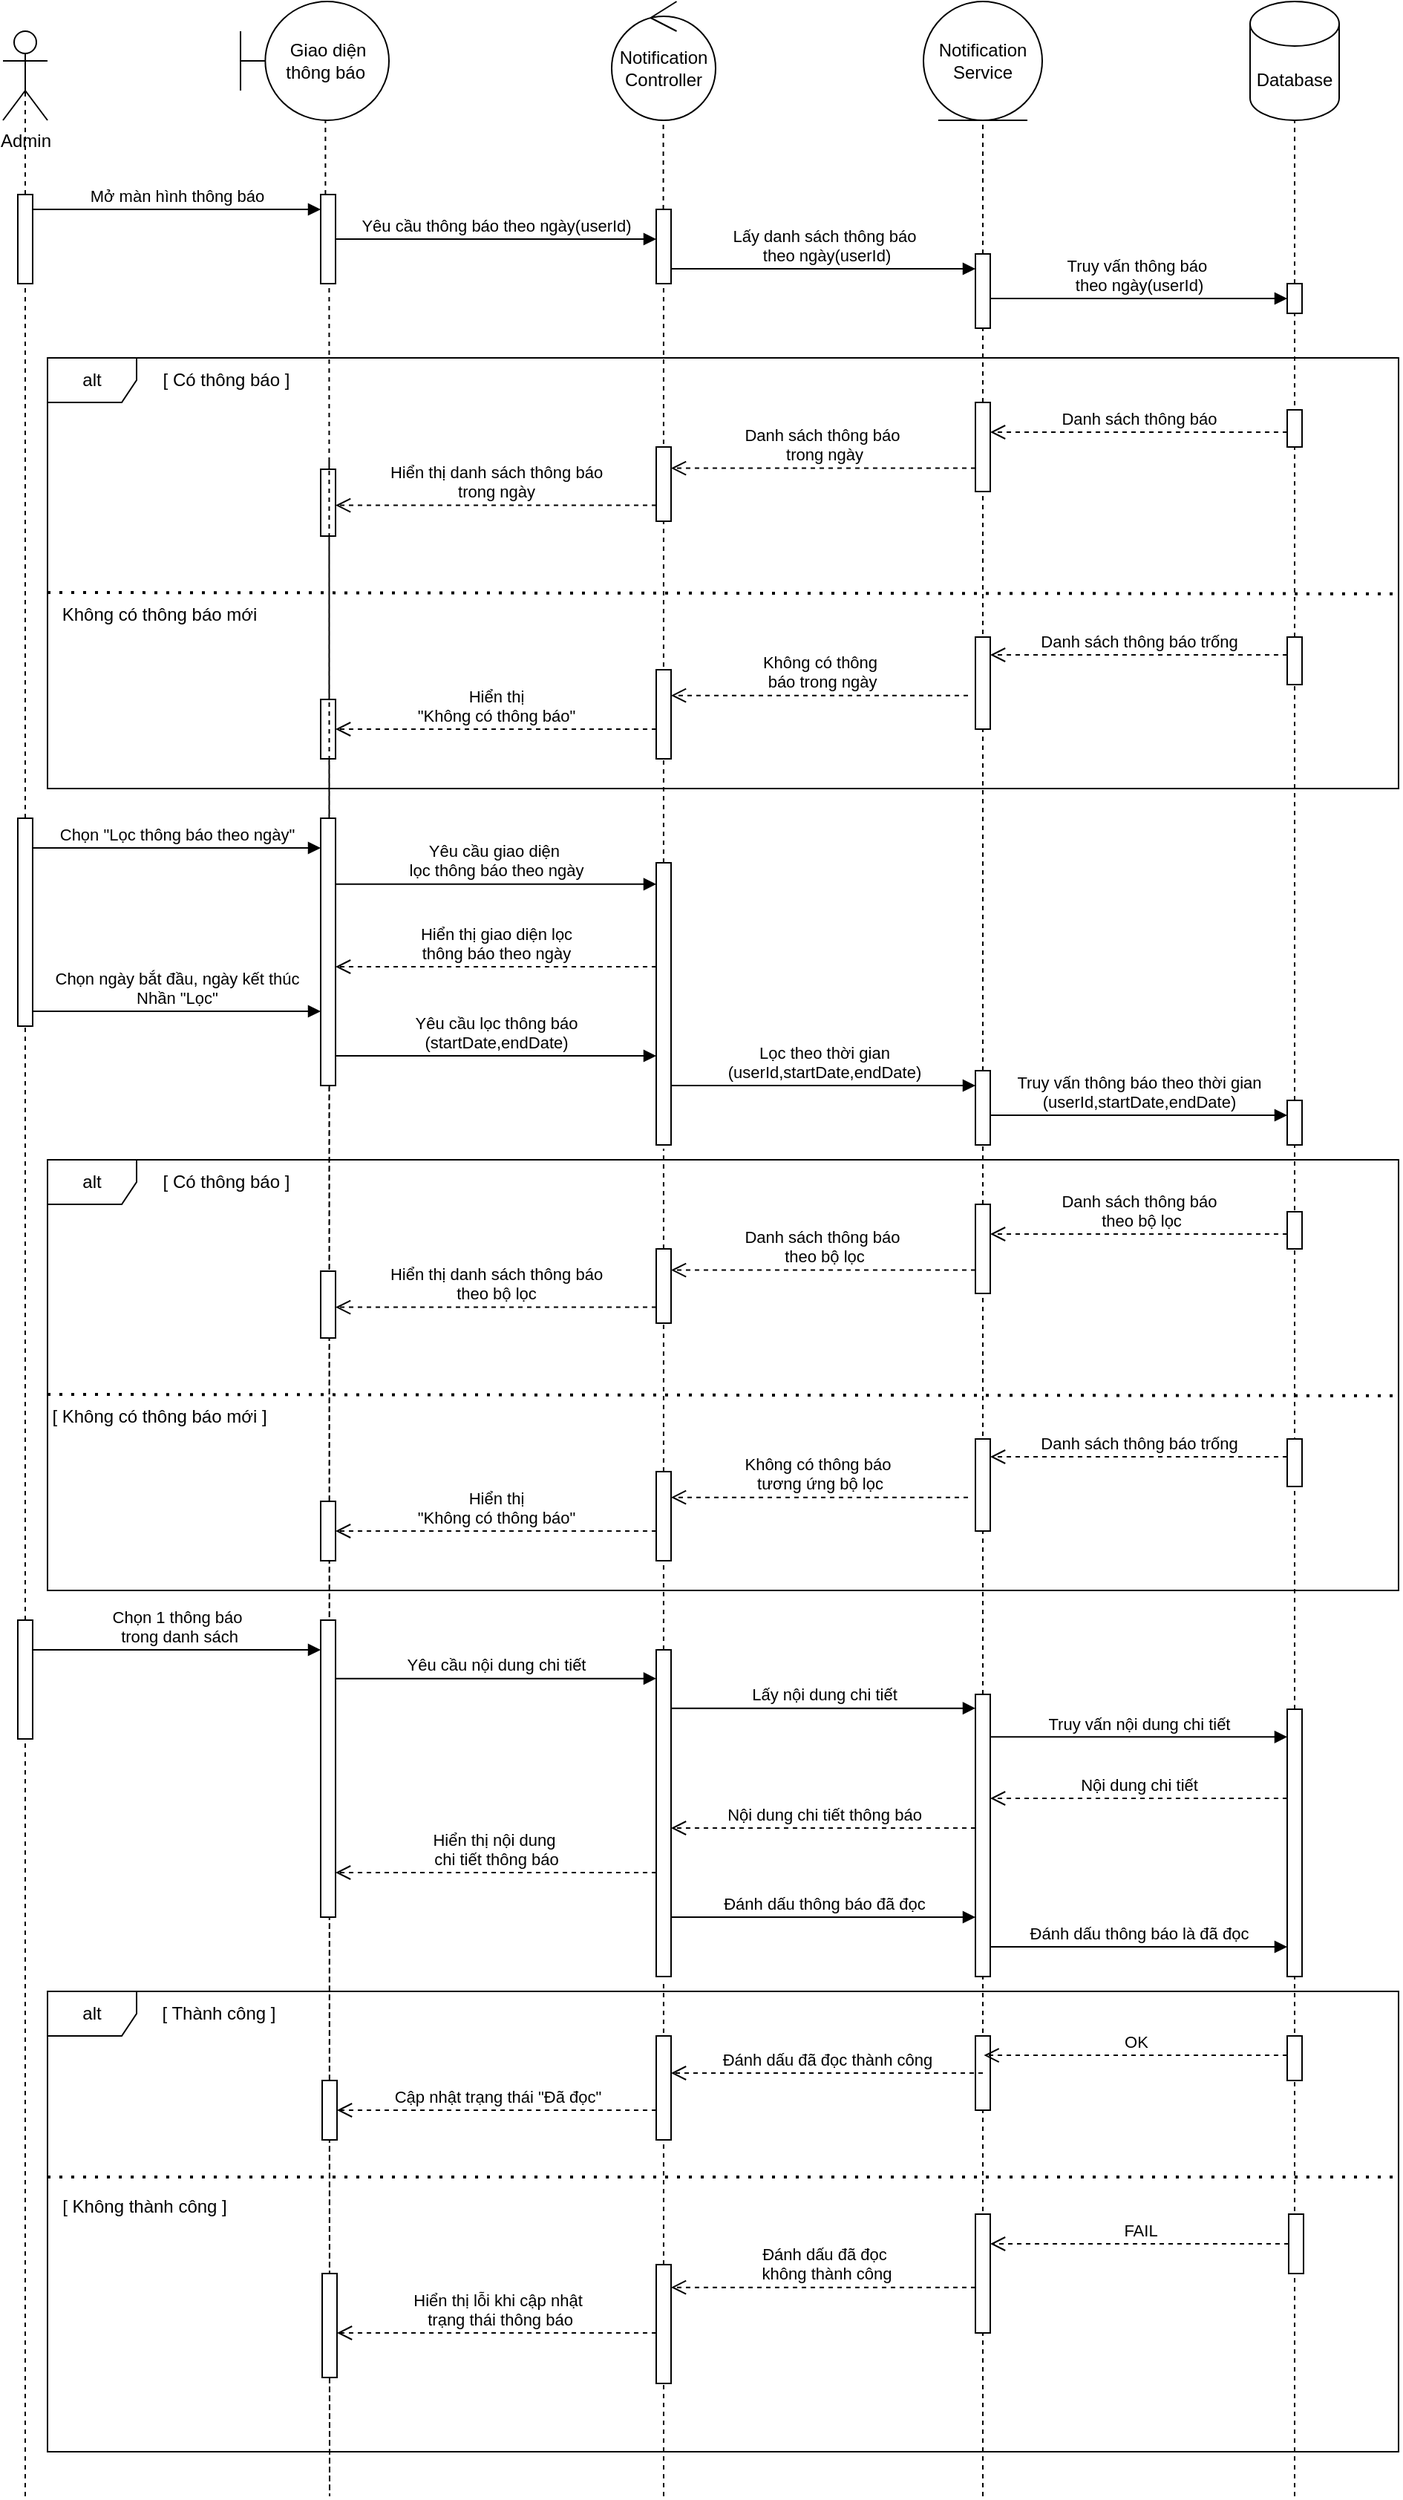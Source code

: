 <mxfile version="27.0.6">
  <diagram name="Trang-1" id="2CP5UwyraZlFmmhUXCFu">
    <mxGraphModel dx="683" dy="749" grid="1" gridSize="10" guides="1" tooltips="1" connect="1" arrows="1" fold="1" page="1" pageScale="1" pageWidth="827" pageHeight="1169" math="0" shadow="0">
      <root>
        <mxCell id="0" />
        <mxCell id="1" parent="0" />
        <object label="Admin" id="vrYAkCjYBi3nlCpNnRhr-7">
          <mxCell style="shape=umlActor;verticalLabelPosition=bottom;verticalAlign=top;html=1;outlineConnect=0;" vertex="1" parent="1">
            <mxGeometry x="300" y="250" width="30" height="60" as="geometry" />
          </mxCell>
        </object>
        <mxCell id="vrYAkCjYBi3nlCpNnRhr-8" value="" style="endArrow=none;dashed=1;html=1;rounded=0;entryX=0.5;entryY=0.5;entryDx=0;entryDy=0;entryPerimeter=0;" edge="1" parent="1" source="vrYAkCjYBi3nlCpNnRhr-18" target="vrYAkCjYBi3nlCpNnRhr-7">
          <mxGeometry width="50" height="50" relative="1" as="geometry">
            <mxPoint x="320" y="670" as="sourcePoint" />
            <mxPoint x="390" y="420" as="targetPoint" />
          </mxGeometry>
        </mxCell>
        <mxCell id="vrYAkCjYBi3nlCpNnRhr-9" value="Giao diện&lt;div&gt;thông báo&amp;nbsp;&lt;/div&gt;" style="shape=umlBoundary;whiteSpace=wrap;html=1;" vertex="1" parent="1">
          <mxGeometry x="460" y="230" width="100" height="80" as="geometry" />
        </mxCell>
        <mxCell id="vrYAkCjYBi3nlCpNnRhr-10" value="" style="endArrow=none;dashed=1;html=1;rounded=0;entryX=0.572;entryY=1.003;entryDx=0;entryDy=0;entryPerimeter=0;" edge="1" parent="1" source="vrYAkCjYBi3nlCpNnRhr-20" target="vrYAkCjYBi3nlCpNnRhr-9">
          <mxGeometry width="50" height="50" relative="1" as="geometry">
            <mxPoint x="471" y="670" as="sourcePoint" />
            <mxPoint x="520" y="410" as="targetPoint" />
          </mxGeometry>
        </mxCell>
        <mxCell id="vrYAkCjYBi3nlCpNnRhr-11" value="Notification&lt;div&gt;Controller&lt;/div&gt;" style="ellipse;shape=umlControl;whiteSpace=wrap;html=1;" vertex="1" parent="1">
          <mxGeometry x="710" y="230" width="70" height="80" as="geometry" />
        </mxCell>
        <mxCell id="vrYAkCjYBi3nlCpNnRhr-12" value="" style="endArrow=none;dashed=1;html=1;rounded=0;entryX=0.497;entryY=1.013;entryDx=0;entryDy=0;entryPerimeter=0;" edge="1" parent="1" source="vrYAkCjYBi3nlCpNnRhr-64" target="vrYAkCjYBi3nlCpNnRhr-11">
          <mxGeometry width="50" height="50" relative="1" as="geometry">
            <mxPoint x="745" y="760" as="sourcePoint" />
            <mxPoint x="650" y="410" as="targetPoint" />
          </mxGeometry>
        </mxCell>
        <mxCell id="vrYAkCjYBi3nlCpNnRhr-13" value="Notification&lt;div&gt;Service&lt;/div&gt;" style="ellipse;shape=umlEntity;whiteSpace=wrap;html=1;" vertex="1" parent="1">
          <mxGeometry x="920" y="230" width="80" height="80" as="geometry" />
        </mxCell>
        <mxCell id="vrYAkCjYBi3nlCpNnRhr-14" value="Database" style="shape=cylinder3;whiteSpace=wrap;html=1;boundedLbl=1;backgroundOutline=1;size=15;" vertex="1" parent="1">
          <mxGeometry x="1140" y="230" width="60" height="80" as="geometry" />
        </mxCell>
        <mxCell id="vrYAkCjYBi3nlCpNnRhr-15" value="" style="endArrow=none;dashed=1;html=1;rounded=0;entryX=0.5;entryY=1;entryDx=0;entryDy=0;" edge="1" parent="1" source="vrYAkCjYBi3nlCpNnRhr-26" target="vrYAkCjYBi3nlCpNnRhr-13">
          <mxGeometry width="50" height="50" relative="1" as="geometry">
            <mxPoint x="960" y="720" as="sourcePoint" />
            <mxPoint x="740" y="420" as="targetPoint" />
          </mxGeometry>
        </mxCell>
        <mxCell id="vrYAkCjYBi3nlCpNnRhr-16" value="" style="endArrow=none;dashed=1;html=1;rounded=0;entryX=0.5;entryY=1;entryDx=0;entryDy=0;entryPerimeter=0;" edge="1" parent="1" source="vrYAkCjYBi3nlCpNnRhr-29" target="vrYAkCjYBi3nlCpNnRhr-14">
          <mxGeometry width="50" height="50" relative="1" as="geometry">
            <mxPoint x="1170" y="710" as="sourcePoint" />
            <mxPoint x="810" y="430" as="targetPoint" />
          </mxGeometry>
        </mxCell>
        <mxCell id="vrYAkCjYBi3nlCpNnRhr-17" value="" style="endArrow=none;dashed=1;html=1;rounded=0;entryX=0.5;entryY=0.5;entryDx=0;entryDy=0;entryPerimeter=0;" edge="1" parent="1" target="vrYAkCjYBi3nlCpNnRhr-18" source="vrYAkCjYBi3nlCpNnRhr-134">
          <mxGeometry width="50" height="50" relative="1" as="geometry">
            <mxPoint x="315" y="1480" as="sourcePoint" />
            <mxPoint x="315" y="280" as="targetPoint" />
          </mxGeometry>
        </mxCell>
        <mxCell id="vrYAkCjYBi3nlCpNnRhr-18" value="" style="html=1;points=[[0,0,0,0,5],[0,1,0,0,-5],[1,0,0,0,5],[1,1,0,0,-5]];perimeter=orthogonalPerimeter;outlineConnect=0;targetShapes=umlLifeline;portConstraint=eastwest;newEdgeStyle={&quot;curved&quot;:0,&quot;rounded&quot;:0};" vertex="1" parent="1">
          <mxGeometry x="310" y="360" width="10" height="60" as="geometry" />
        </mxCell>
        <mxCell id="vrYAkCjYBi3nlCpNnRhr-19" value="" style="endArrow=none;dashed=1;html=1;rounded=0;entryX=0.572;entryY=1.003;entryDx=0;entryDy=0;entryPerimeter=0;" edge="1" parent="1" target="vrYAkCjYBi3nlCpNnRhr-20" source="vrYAkCjYBi3nlCpNnRhr-87">
          <mxGeometry width="50" height="50" relative="1" as="geometry">
            <mxPoint x="519.72" y="540" as="sourcePoint" />
            <mxPoint x="471" y="310" as="targetPoint" />
            <Array as="points" />
          </mxGeometry>
        </mxCell>
        <mxCell id="vrYAkCjYBi3nlCpNnRhr-20" value="" style="html=1;points=[[0,0,0,0,5],[0,1,0,0,-5],[1,0,0,0,5],[1,1,0,0,-5]];perimeter=orthogonalPerimeter;outlineConnect=0;targetShapes=umlLifeline;portConstraint=eastwest;newEdgeStyle={&quot;curved&quot;:0,&quot;rounded&quot;:0};" vertex="1" parent="1">
          <mxGeometry x="514" y="360" width="10" height="60" as="geometry" />
        </mxCell>
        <mxCell id="vrYAkCjYBi3nlCpNnRhr-21" value="Mở màn hình thông báo" style="html=1;verticalAlign=bottom;endArrow=block;curved=0;rounded=0;" edge="1" parent="1" target="vrYAkCjYBi3nlCpNnRhr-20">
          <mxGeometry width="80" relative="1" as="geometry">
            <mxPoint x="320" y="370" as="sourcePoint" />
            <mxPoint x="400" y="370" as="targetPoint" />
          </mxGeometry>
        </mxCell>
        <mxCell id="vrYAkCjYBi3nlCpNnRhr-24" value="Yêu cầu thông báo theo ngày(userId)" style="html=1;verticalAlign=bottom;endArrow=block;curved=0;rounded=0;" edge="1" parent="1">
          <mxGeometry width="80" relative="1" as="geometry">
            <mxPoint x="524" y="390" as="sourcePoint" />
            <mxPoint x="740" y="390" as="targetPoint" />
          </mxGeometry>
        </mxCell>
        <mxCell id="vrYAkCjYBi3nlCpNnRhr-25" value="" style="endArrow=none;dashed=1;html=1;rounded=0;entryX=0.5;entryY=1;entryDx=0;entryDy=0;" edge="1" parent="1" source="vrYAkCjYBi3nlCpNnRhr-93" target="vrYAkCjYBi3nlCpNnRhr-26">
          <mxGeometry width="50" height="50" relative="1" as="geometry">
            <mxPoint x="960" y="1020" as="sourcePoint" />
            <mxPoint x="960" y="310" as="targetPoint" />
          </mxGeometry>
        </mxCell>
        <mxCell id="vrYAkCjYBi3nlCpNnRhr-26" value="" style="html=1;points=[[0,0,0,0,5],[0,1,0,0,-5],[1,0,0,0,5],[1,1,0,0,-5]];perimeter=orthogonalPerimeter;outlineConnect=0;targetShapes=umlLifeline;portConstraint=eastwest;newEdgeStyle={&quot;curved&quot;:0,&quot;rounded&quot;:0};" vertex="1" parent="1">
          <mxGeometry x="955" y="400" width="10" height="50" as="geometry" />
        </mxCell>
        <mxCell id="vrYAkCjYBi3nlCpNnRhr-27" value="Lấy danh sách thông báo&lt;div&gt;&amp;nbsp;theo ngày(userId)&lt;/div&gt;" style="html=1;verticalAlign=bottom;endArrow=block;curved=0;rounded=0;" edge="1" parent="1" target="vrYAkCjYBi3nlCpNnRhr-26" source="vrYAkCjYBi3nlCpNnRhr-64">
          <mxGeometry width="80" relative="1" as="geometry">
            <mxPoint x="750" y="410" as="sourcePoint" />
            <mxPoint x="830" y="410" as="targetPoint" />
            <Array as="points">
              <mxPoint x="840" y="410" />
            </Array>
          </mxGeometry>
        </mxCell>
        <mxCell id="vrYAkCjYBi3nlCpNnRhr-28" value="" style="endArrow=none;dashed=1;html=1;rounded=0;entryX=0.5;entryY=1;entryDx=0;entryDy=0;entryPerimeter=0;" edge="1" parent="1" source="vrYAkCjYBi3nlCpNnRhr-95" target="vrYAkCjYBi3nlCpNnRhr-29">
          <mxGeometry width="50" height="50" relative="1" as="geometry">
            <mxPoint x="1170" y="1000" as="sourcePoint" />
            <mxPoint x="1170" y="310" as="targetPoint" />
          </mxGeometry>
        </mxCell>
        <mxCell id="vrYAkCjYBi3nlCpNnRhr-29" value="" style="html=1;points=[[0,0,0,0,5],[0,1,0,0,-5],[1,0,0,0,5],[1,1,0,0,-5]];perimeter=orthogonalPerimeter;outlineConnect=0;targetShapes=umlLifeline;portConstraint=eastwest;newEdgeStyle={&quot;curved&quot;:0,&quot;rounded&quot;:0};" vertex="1" parent="1">
          <mxGeometry x="1165" y="420" width="10" height="20" as="geometry" />
        </mxCell>
        <mxCell id="vrYAkCjYBi3nlCpNnRhr-30" value="Truy vấn thông báo&amp;nbsp;&lt;div&gt;theo ngày(userId)&lt;/div&gt;" style="html=1;verticalAlign=bottom;endArrow=block;curved=0;rounded=0;" edge="1" parent="1" target="vrYAkCjYBi3nlCpNnRhr-29">
          <mxGeometry width="80" relative="1" as="geometry">
            <mxPoint x="965" y="430" as="sourcePoint" />
            <mxPoint x="1045" y="430" as="targetPoint" />
          </mxGeometry>
        </mxCell>
        <mxCell id="vrYAkCjYBi3nlCpNnRhr-63" value="" style="html=1;verticalAlign=bottom;endArrow=block;curved=0;rounded=0;" edge="1" parent="1" target="vrYAkCjYBi3nlCpNnRhr-64">
          <mxGeometry width="80" relative="1" as="geometry">
            <mxPoint x="750" y="410" as="sourcePoint" />
            <mxPoint x="955" y="410" as="targetPoint" />
          </mxGeometry>
        </mxCell>
        <mxCell id="vrYAkCjYBi3nlCpNnRhr-65" value="" style="endArrow=none;dashed=1;html=1;rounded=0;entryX=0.497;entryY=1.013;entryDx=0;entryDy=0;entryPerimeter=0;" edge="1" parent="1" source="vrYAkCjYBi3nlCpNnRhr-91" target="vrYAkCjYBi3nlCpNnRhr-64">
          <mxGeometry width="50" height="50" relative="1" as="geometry">
            <mxPoint x="745" y="1030" as="sourcePoint" />
            <mxPoint x="745" y="311" as="targetPoint" />
          </mxGeometry>
        </mxCell>
        <mxCell id="vrYAkCjYBi3nlCpNnRhr-64" value="" style="html=1;points=[[0,0,0,0,5],[0,1,0,0,-5],[1,0,0,0,5],[1,1,0,0,-5]];perimeter=orthogonalPerimeter;outlineConnect=0;targetShapes=umlLifeline;portConstraint=eastwest;newEdgeStyle={&quot;curved&quot;:0,&quot;rounded&quot;:0};" vertex="1" parent="1">
          <mxGeometry x="740" y="370" width="10" height="50" as="geometry" />
        </mxCell>
        <mxCell id="vrYAkCjYBi3nlCpNnRhr-66" value="alt" style="shape=umlFrame;whiteSpace=wrap;html=1;pointerEvents=0;" vertex="1" parent="1">
          <mxGeometry x="330" y="470" width="910" height="290" as="geometry" />
        </mxCell>
        <mxCell id="vrYAkCjYBi3nlCpNnRhr-67" value="[ Có thông báo ]" style="text;html=1;align=center;verticalAlign=middle;resizable=0;points=[];autosize=1;strokeColor=none;fillColor=none;" vertex="1" parent="1">
          <mxGeometry x="395" y="470" width="110" height="30" as="geometry" />
        </mxCell>
        <mxCell id="vrYAkCjYBi3nlCpNnRhr-68" value="" style="html=1;points=[[0,0,0,0,5],[0,1,0,0,-5],[1,0,0,0,5],[1,1,0,0,-5]];perimeter=orthogonalPerimeter;outlineConnect=0;targetShapes=umlLifeline;portConstraint=eastwest;newEdgeStyle={&quot;curved&quot;:0,&quot;rounded&quot;:0};" vertex="1" parent="1">
          <mxGeometry x="1165" y="505" width="10" height="25" as="geometry" />
        </mxCell>
        <mxCell id="vrYAkCjYBi3nlCpNnRhr-69" value="" style="html=1;points=[[0,0,0,0,5],[0,1,0,0,-5],[1,0,0,0,5],[1,1,0,0,-5]];perimeter=orthogonalPerimeter;outlineConnect=0;targetShapes=umlLifeline;portConstraint=eastwest;newEdgeStyle={&quot;curved&quot;:0,&quot;rounded&quot;:0};" vertex="1" parent="1">
          <mxGeometry x="955" y="500" width="10" height="60" as="geometry" />
        </mxCell>
        <mxCell id="vrYAkCjYBi3nlCpNnRhr-70" value="Danh sách thông báo" style="html=1;verticalAlign=bottom;endArrow=open;dashed=1;endSize=8;curved=0;rounded=0;" edge="1" parent="1">
          <mxGeometry relative="1" as="geometry">
            <mxPoint x="1165" y="520" as="sourcePoint" />
            <mxPoint x="965.0" y="520" as="targetPoint" />
          </mxGeometry>
        </mxCell>
        <mxCell id="vrYAkCjYBi3nlCpNnRhr-71" value="" style="html=1;points=[[0,0,0,0,5],[0,1,0,0,-5],[1,0,0,0,5],[1,1,0,0,-5]];perimeter=orthogonalPerimeter;outlineConnect=0;targetShapes=umlLifeline;portConstraint=eastwest;newEdgeStyle={&quot;curved&quot;:0,&quot;rounded&quot;:0};" vertex="1" parent="1">
          <mxGeometry x="740" y="530" width="10" height="50" as="geometry" />
        </mxCell>
        <mxCell id="vrYAkCjYBi3nlCpNnRhr-72" value="Danh sách thông báo&amp;nbsp;&lt;br&gt;trong ngày" style="html=1;verticalAlign=bottom;endArrow=open;dashed=1;endSize=8;curved=0;rounded=0;" edge="1" parent="1" target="vrYAkCjYBi3nlCpNnRhr-71">
          <mxGeometry relative="1" as="geometry">
            <mxPoint x="955" y="544.29" as="sourcePoint" />
            <mxPoint x="875" y="544.29" as="targetPoint" />
          </mxGeometry>
        </mxCell>
        <mxCell id="vrYAkCjYBi3nlCpNnRhr-73" value="" style="html=1;points=[[0,0,0,0,5],[0,1,0,0,-5],[1,0,0,0,5],[1,1,0,0,-5]];perimeter=orthogonalPerimeter;outlineConnect=0;targetShapes=umlLifeline;portConstraint=eastwest;newEdgeStyle={&quot;curved&quot;:0,&quot;rounded&quot;:0};" vertex="1" parent="1">
          <mxGeometry x="514" y="545" width="10" height="45" as="geometry" />
        </mxCell>
        <mxCell id="vrYAkCjYBi3nlCpNnRhr-74" value="Hiển thị danh sách thông báo&lt;br&gt;trong ngày" style="html=1;verticalAlign=bottom;endArrow=open;dashed=1;endSize=8;curved=0;rounded=0;" edge="1" parent="1" target="vrYAkCjYBi3nlCpNnRhr-73">
          <mxGeometry relative="1" as="geometry">
            <mxPoint x="740" y="569.29" as="sourcePoint" />
            <mxPoint x="660" y="569.29" as="targetPoint" />
          </mxGeometry>
        </mxCell>
        <mxCell id="vrYAkCjYBi3nlCpNnRhr-76" value="" style="endArrow=none;dashed=1;html=1;dashPattern=1 3;strokeWidth=2;rounded=0;exitX=0;exitY=0.698;exitDx=0;exitDy=0;exitPerimeter=0;entryX=1;entryY=0.341;entryDx=0;entryDy=0;entryPerimeter=0;" edge="1" parent="1">
          <mxGeometry width="50" height="50" relative="1" as="geometry">
            <mxPoint x="330" y="628.0" as="sourcePoint" />
            <mxPoint x="1240" y="628.88" as="targetPoint" />
          </mxGeometry>
        </mxCell>
        <mxCell id="vrYAkCjYBi3nlCpNnRhr-77" value="Không có thông báo mới" style="text;html=1;align=center;verticalAlign=middle;resizable=0;points=[];autosize=1;strokeColor=none;fillColor=none;" vertex="1" parent="1">
          <mxGeometry x="330" y="628" width="150" height="30" as="geometry" />
        </mxCell>
        <mxCell id="vrYAkCjYBi3nlCpNnRhr-78" value="" style="html=1;points=[[0,0,0,0,5],[0,1,0,0,-5],[1,0,0,0,5],[1,1,0,0,-5]];perimeter=orthogonalPerimeter;outlineConnect=0;targetShapes=umlLifeline;portConstraint=eastwest;newEdgeStyle={&quot;curved&quot;:0,&quot;rounded&quot;:0};" vertex="1" parent="1">
          <mxGeometry x="1165" y="658" width="10" height="32" as="geometry" />
        </mxCell>
        <mxCell id="vrYAkCjYBi3nlCpNnRhr-79" value="" style="html=1;points=[[0,0,0,0,5],[0,1,0,0,-5],[1,0,0,0,5],[1,1,0,0,-5]];perimeter=orthogonalPerimeter;outlineConnect=0;targetShapes=umlLifeline;portConstraint=eastwest;newEdgeStyle={&quot;curved&quot;:0,&quot;rounded&quot;:0};" vertex="1" parent="1">
          <mxGeometry x="955" y="658" width="10" height="62" as="geometry" />
        </mxCell>
        <mxCell id="vrYAkCjYBi3nlCpNnRhr-80" value="" style="html=1;points=[[0,0,0,0,5],[0,1,0,0,-5],[1,0,0,0,5],[1,1,0,0,-5]];perimeter=orthogonalPerimeter;outlineConnect=0;targetShapes=umlLifeline;portConstraint=eastwest;newEdgeStyle={&quot;curved&quot;:0,&quot;rounded&quot;:0};" vertex="1" parent="1">
          <mxGeometry x="740" y="680" width="10" height="60" as="geometry" />
        </mxCell>
        <mxCell id="vrYAkCjYBi3nlCpNnRhr-81" value="" style="html=1;points=[[0,0,0,0,5],[0,1,0,0,-5],[1,0,0,0,5],[1,1,0,0,-5]];perimeter=orthogonalPerimeter;outlineConnect=0;targetShapes=umlLifeline;portConstraint=eastwest;newEdgeStyle={&quot;curved&quot;:0,&quot;rounded&quot;:0};" vertex="1" parent="1">
          <mxGeometry x="514" y="700" width="10" height="40" as="geometry" />
        </mxCell>
        <mxCell id="vrYAkCjYBi3nlCpNnRhr-82" value="Danh sách thông báo trống" style="html=1;verticalAlign=bottom;endArrow=open;dashed=1;endSize=8;curved=0;rounded=0;" edge="1" parent="1">
          <mxGeometry relative="1" as="geometry">
            <mxPoint x="1165" y="670" as="sourcePoint" />
            <mxPoint x="965" y="670" as="targetPoint" />
          </mxGeometry>
        </mxCell>
        <mxCell id="vrYAkCjYBi3nlCpNnRhr-83" value="Không có thông&lt;div&gt;&amp;nbsp;báo&lt;span style=&quot;background-color: light-dark(#ffffff, var(--ge-dark-color, #121212)); color: light-dark(rgb(0, 0, 0), rgb(255, 255, 255));&quot;&gt;&amp;nbsp;trong ngày&lt;/span&gt;&lt;/div&gt;" style="html=1;verticalAlign=bottom;endArrow=open;dashed=1;endSize=8;curved=0;rounded=0;" edge="1" parent="1" target="vrYAkCjYBi3nlCpNnRhr-80">
          <mxGeometry relative="1" as="geometry">
            <mxPoint x="950" y="697.33" as="sourcePoint" />
            <mxPoint x="870" y="697.33" as="targetPoint" />
          </mxGeometry>
        </mxCell>
        <mxCell id="vrYAkCjYBi3nlCpNnRhr-84" value="Hiển thị&lt;br&gt;&quot;Không có thông báo&quot;" style="html=1;verticalAlign=bottom;endArrow=open;dashed=1;endSize=8;curved=0;rounded=0;" edge="1" parent="1">
          <mxGeometry relative="1" as="geometry">
            <mxPoint x="740" y="720" as="sourcePoint" />
            <mxPoint x="524" y="720" as="targetPoint" />
          </mxGeometry>
        </mxCell>
        <mxCell id="vrYAkCjYBi3nlCpNnRhr-88" value="" style="endArrow=none;dashed=1;html=1;rounded=0;entryX=0.572;entryY=1.003;entryDx=0;entryDy=0;entryPerimeter=0;" edge="1" parent="1" target="vrYAkCjYBi3nlCpNnRhr-87">
          <mxGeometry width="50" height="50" relative="1" as="geometry">
            <mxPoint x="519.72" y="540" as="sourcePoint" />
            <mxPoint x="520" y="420" as="targetPoint" />
            <Array as="points">
              <mxPoint x="520" y="1910" />
            </Array>
          </mxGeometry>
        </mxCell>
        <mxCell id="vrYAkCjYBi3nlCpNnRhr-87" value="" style="html=1;points=[[0,0,0,0,5],[0,1,0,0,-5],[1,0,0,0,5],[1,1,0,0,-5]];perimeter=orthogonalPerimeter;outlineConnect=0;targetShapes=umlLifeline;portConstraint=eastwest;newEdgeStyle={&quot;curved&quot;:0,&quot;rounded&quot;:0};" vertex="1" parent="1">
          <mxGeometry x="514" y="780" width="10" height="180" as="geometry" />
        </mxCell>
        <mxCell id="vrYAkCjYBi3nlCpNnRhr-89" value="" style="html=1;points=[[0,0,0,0,5],[0,1,0,0,-5],[1,0,0,0,5],[1,1,0,0,-5]];perimeter=orthogonalPerimeter;outlineConnect=0;targetShapes=umlLifeline;portConstraint=eastwest;newEdgeStyle={&quot;curved&quot;:0,&quot;rounded&quot;:0};" vertex="1" parent="1">
          <mxGeometry x="310" y="780" width="10" height="140" as="geometry" />
        </mxCell>
        <mxCell id="vrYAkCjYBi3nlCpNnRhr-90" value="" style="endArrow=none;dashed=1;html=1;rounded=0;entryX=0.497;entryY=1.013;entryDx=0;entryDy=0;entryPerimeter=0;" edge="1" parent="1" source="vrYAkCjYBi3nlCpNnRhr-137" target="vrYAkCjYBi3nlCpNnRhr-91">
          <mxGeometry width="50" height="50" relative="1" as="geometry">
            <mxPoint x="745" y="1470" as="sourcePoint" />
            <mxPoint x="745" y="421" as="targetPoint" />
          </mxGeometry>
        </mxCell>
        <mxCell id="vrYAkCjYBi3nlCpNnRhr-91" value="" style="html=1;points=[[0,0,0,0,5],[0,1,0,0,-5],[1,0,0,0,5],[1,1,0,0,-5]];perimeter=orthogonalPerimeter;outlineConnect=0;targetShapes=umlLifeline;portConstraint=eastwest;newEdgeStyle={&quot;curved&quot;:0,&quot;rounded&quot;:0};" vertex="1" parent="1">
          <mxGeometry x="740" y="810" width="10" height="190" as="geometry" />
        </mxCell>
        <mxCell id="vrYAkCjYBi3nlCpNnRhr-92" value="" style="endArrow=none;dashed=1;html=1;rounded=0;entryX=0.5;entryY=1;entryDx=0;entryDy=0;" edge="1" parent="1" source="vrYAkCjYBi3nlCpNnRhr-138" target="vrYAkCjYBi3nlCpNnRhr-93">
          <mxGeometry width="50" height="50" relative="1" as="geometry">
            <mxPoint x="960" y="1480" as="sourcePoint" />
            <mxPoint x="960" y="450" as="targetPoint" />
          </mxGeometry>
        </mxCell>
        <mxCell id="vrYAkCjYBi3nlCpNnRhr-93" value="" style="html=1;points=[[0,0,0,0,5],[0,1,0,0,-5],[1,0,0,0,5],[1,1,0,0,-5]];perimeter=orthogonalPerimeter;outlineConnect=0;targetShapes=umlLifeline;portConstraint=eastwest;newEdgeStyle={&quot;curved&quot;:0,&quot;rounded&quot;:0};" vertex="1" parent="1">
          <mxGeometry x="955" y="950" width="10" height="50" as="geometry" />
        </mxCell>
        <mxCell id="vrYAkCjYBi3nlCpNnRhr-94" value="" style="endArrow=none;dashed=1;html=1;rounded=0;entryX=0.5;entryY=1;entryDx=0;entryDy=0;entryPerimeter=0;" edge="1" parent="1" source="vrYAkCjYBi3nlCpNnRhr-140" target="vrYAkCjYBi3nlCpNnRhr-95">
          <mxGeometry width="50" height="50" relative="1" as="geometry">
            <mxPoint x="1170" y="1480" as="sourcePoint" />
            <mxPoint x="1170" y="440" as="targetPoint" />
          </mxGeometry>
        </mxCell>
        <mxCell id="vrYAkCjYBi3nlCpNnRhr-95" value="" style="html=1;points=[[0,0,0,0,5],[0,1,0,0,-5],[1,0,0,0,5],[1,1,0,0,-5]];perimeter=orthogonalPerimeter;outlineConnect=0;targetShapes=umlLifeline;portConstraint=eastwest;newEdgeStyle={&quot;curved&quot;:0,&quot;rounded&quot;:0};" vertex="1" parent="1">
          <mxGeometry x="1165" y="970" width="10" height="30" as="geometry" />
        </mxCell>
        <mxCell id="vrYAkCjYBi3nlCpNnRhr-96" value="Chọn &quot;Lọc thông báo theo ngày&quot;" style="html=1;verticalAlign=bottom;endArrow=block;curved=0;rounded=0;" edge="1" parent="1" target="vrYAkCjYBi3nlCpNnRhr-87">
          <mxGeometry width="80" relative="1" as="geometry">
            <mxPoint x="320" y="800" as="sourcePoint" />
            <mxPoint x="510" y="800" as="targetPoint" />
          </mxGeometry>
        </mxCell>
        <mxCell id="vrYAkCjYBi3nlCpNnRhr-97" value="Yêu cầu giao diện&amp;nbsp;&lt;br&gt;lọc thông báo theo ngày" style="html=1;verticalAlign=bottom;endArrow=block;curved=0;rounded=0;" edge="1" parent="1">
          <mxGeometry width="80" relative="1" as="geometry">
            <mxPoint x="524" y="824.38" as="sourcePoint" />
            <mxPoint x="740" y="824.38" as="targetPoint" />
          </mxGeometry>
        </mxCell>
        <mxCell id="vrYAkCjYBi3nlCpNnRhr-98" value="Hiển thị giao diện lọc &lt;br&gt;thông báo theo ngày" style="html=1;verticalAlign=bottom;endArrow=open;dashed=1;endSize=8;curved=0;rounded=0;" edge="1" parent="1">
          <mxGeometry relative="1" as="geometry">
            <mxPoint x="740" y="880" as="sourcePoint" />
            <mxPoint x="524" y="880" as="targetPoint" />
          </mxGeometry>
        </mxCell>
        <mxCell id="vrYAkCjYBi3nlCpNnRhr-100" value="Chọn ngày bắt đầu, ngày kết thúc&lt;br&gt;Nhần &quot;Lọc&quot;" style="html=1;verticalAlign=bottom;endArrow=block;curved=0;rounded=0;" edge="1" parent="1" target="vrYAkCjYBi3nlCpNnRhr-87">
          <mxGeometry width="80" relative="1" as="geometry">
            <mxPoint x="320" y="910" as="sourcePoint" />
            <mxPoint x="400" y="910" as="targetPoint" />
          </mxGeometry>
        </mxCell>
        <mxCell id="vrYAkCjYBi3nlCpNnRhr-101" value="Yêu cầu lọc thông báo&lt;br&gt;(startDate,endDate)" style="html=1;verticalAlign=bottom;endArrow=block;curved=0;rounded=0;" edge="1" parent="1" target="vrYAkCjYBi3nlCpNnRhr-91">
          <mxGeometry width="80" relative="1" as="geometry">
            <mxPoint x="524" y="940" as="sourcePoint" />
            <mxPoint x="604" y="940" as="targetPoint" />
          </mxGeometry>
        </mxCell>
        <mxCell id="vrYAkCjYBi3nlCpNnRhr-102" value="Lọc theo thời gian&lt;br&gt;(userId,startDate,endDate)" style="html=1;verticalAlign=bottom;endArrow=block;curved=0;rounded=0;" edge="1" parent="1">
          <mxGeometry width="80" relative="1" as="geometry">
            <mxPoint x="750" y="960" as="sourcePoint" />
            <mxPoint x="955" y="960" as="targetPoint" />
          </mxGeometry>
        </mxCell>
        <mxCell id="vrYAkCjYBi3nlCpNnRhr-103" value="Truy vấn thông báo theo thời gian&lt;br&gt;(userId,startDate,endDate)" style="html=1;verticalAlign=bottom;endArrow=block;curved=0;rounded=0;" edge="1" parent="1" target="vrYAkCjYBi3nlCpNnRhr-95">
          <mxGeometry width="80" relative="1" as="geometry">
            <mxPoint x="965" y="980" as="sourcePoint" />
            <mxPoint x="1045" y="980" as="targetPoint" />
          </mxGeometry>
        </mxCell>
        <mxCell id="vrYAkCjYBi3nlCpNnRhr-111" value="alt" style="shape=umlFrame;whiteSpace=wrap;html=1;pointerEvents=0;" vertex="1" parent="1">
          <mxGeometry x="330" y="1010" width="910" height="290" as="geometry" />
        </mxCell>
        <mxCell id="vrYAkCjYBi3nlCpNnRhr-112" value="[ Có thông báo ]" style="text;html=1;align=center;verticalAlign=middle;resizable=0;points=[];autosize=1;strokeColor=none;fillColor=none;" vertex="1" parent="1">
          <mxGeometry x="395" y="1010" width="110" height="30" as="geometry" />
        </mxCell>
        <mxCell id="vrYAkCjYBi3nlCpNnRhr-114" value="" style="html=1;points=[[0,0,0,0,5],[0,1,0,0,-5],[1,0,0,0,5],[1,1,0,0,-5]];perimeter=orthogonalPerimeter;outlineConnect=0;targetShapes=umlLifeline;portConstraint=eastwest;newEdgeStyle={&quot;curved&quot;:0,&quot;rounded&quot;:0};" vertex="1" parent="1">
          <mxGeometry x="955" y="1040" width="10" height="60" as="geometry" />
        </mxCell>
        <mxCell id="vrYAkCjYBi3nlCpNnRhr-115" value="Danh sách thông báo&lt;div&gt;&amp;nbsp;theo bộ lọc&lt;/div&gt;" style="html=1;verticalAlign=bottom;endArrow=open;dashed=1;endSize=8;curved=0;rounded=0;" edge="1" parent="1" source="vrYAkCjYBi3nlCpNnRhr-113">
          <mxGeometry relative="1" as="geometry">
            <mxPoint x="1165" y="1060" as="sourcePoint" />
            <mxPoint x="965.0" y="1060" as="targetPoint" />
          </mxGeometry>
        </mxCell>
        <mxCell id="vrYAkCjYBi3nlCpNnRhr-116" value="" style="html=1;points=[[0,0,0,0,5],[0,1,0,0,-5],[1,0,0,0,5],[1,1,0,0,-5]];perimeter=orthogonalPerimeter;outlineConnect=0;targetShapes=umlLifeline;portConstraint=eastwest;newEdgeStyle={&quot;curved&quot;:0,&quot;rounded&quot;:0};" vertex="1" parent="1">
          <mxGeometry x="740" y="1070" width="10" height="50" as="geometry" />
        </mxCell>
        <mxCell id="vrYAkCjYBi3nlCpNnRhr-117" value="Danh sách thông báo&amp;nbsp;&lt;br&gt;theo bộ lọc" style="html=1;verticalAlign=bottom;endArrow=open;dashed=1;endSize=8;curved=0;rounded=0;" edge="1" parent="1" target="vrYAkCjYBi3nlCpNnRhr-116">
          <mxGeometry relative="1" as="geometry">
            <mxPoint x="955" y="1084.29" as="sourcePoint" />
            <mxPoint x="875" y="1084.29" as="targetPoint" />
          </mxGeometry>
        </mxCell>
        <mxCell id="vrYAkCjYBi3nlCpNnRhr-118" value="" style="html=1;points=[[0,0,0,0,5],[0,1,0,0,-5],[1,0,0,0,5],[1,1,0,0,-5]];perimeter=orthogonalPerimeter;outlineConnect=0;targetShapes=umlLifeline;portConstraint=eastwest;newEdgeStyle={&quot;curved&quot;:0,&quot;rounded&quot;:0};" vertex="1" parent="1">
          <mxGeometry x="514" y="1085" width="10" height="45" as="geometry" />
        </mxCell>
        <mxCell id="vrYAkCjYBi3nlCpNnRhr-119" value="Hiển thị danh sách thông báo&lt;br&gt;theo bộ lọc" style="html=1;verticalAlign=bottom;endArrow=open;dashed=1;endSize=8;curved=0;rounded=0;" edge="1" parent="1" target="vrYAkCjYBi3nlCpNnRhr-118">
          <mxGeometry relative="1" as="geometry">
            <mxPoint x="740" y="1109.29" as="sourcePoint" />
            <mxPoint x="660" y="1109.29" as="targetPoint" />
          </mxGeometry>
        </mxCell>
        <mxCell id="vrYAkCjYBi3nlCpNnRhr-120" value="" style="endArrow=none;dashed=1;html=1;dashPattern=1 3;strokeWidth=2;rounded=0;exitX=0;exitY=0.698;exitDx=0;exitDy=0;exitPerimeter=0;entryX=1;entryY=0.341;entryDx=0;entryDy=0;entryPerimeter=0;" edge="1" parent="1">
          <mxGeometry width="50" height="50" relative="1" as="geometry">
            <mxPoint x="330" y="1168.0" as="sourcePoint" />
            <mxPoint x="1240" y="1168.88" as="targetPoint" />
          </mxGeometry>
        </mxCell>
        <mxCell id="vrYAkCjYBi3nlCpNnRhr-121" value="[ Không có thông báo mới ]" style="text;html=1;align=center;verticalAlign=middle;resizable=0;points=[];autosize=1;strokeColor=none;fillColor=none;" vertex="1" parent="1">
          <mxGeometry x="320" y="1168" width="170" height="30" as="geometry" />
        </mxCell>
        <mxCell id="vrYAkCjYBi3nlCpNnRhr-122" value="" style="html=1;points=[[0,0,0,0,5],[0,1,0,0,-5],[1,0,0,0,5],[1,1,0,0,-5]];perimeter=orthogonalPerimeter;outlineConnect=0;targetShapes=umlLifeline;portConstraint=eastwest;newEdgeStyle={&quot;curved&quot;:0,&quot;rounded&quot;:0};" vertex="1" parent="1">
          <mxGeometry x="1165" y="1198" width="10" height="32" as="geometry" />
        </mxCell>
        <mxCell id="vrYAkCjYBi3nlCpNnRhr-123" value="" style="html=1;points=[[0,0,0,0,5],[0,1,0,0,-5],[1,0,0,0,5],[1,1,0,0,-5]];perimeter=orthogonalPerimeter;outlineConnect=0;targetShapes=umlLifeline;portConstraint=eastwest;newEdgeStyle={&quot;curved&quot;:0,&quot;rounded&quot;:0};" vertex="1" parent="1">
          <mxGeometry x="955" y="1198" width="10" height="62" as="geometry" />
        </mxCell>
        <mxCell id="vrYAkCjYBi3nlCpNnRhr-124" value="" style="html=1;points=[[0,0,0,0,5],[0,1,0,0,-5],[1,0,0,0,5],[1,1,0,0,-5]];perimeter=orthogonalPerimeter;outlineConnect=0;targetShapes=umlLifeline;portConstraint=eastwest;newEdgeStyle={&quot;curved&quot;:0,&quot;rounded&quot;:0};" vertex="1" parent="1">
          <mxGeometry x="740" y="1220" width="10" height="60" as="geometry" />
        </mxCell>
        <mxCell id="vrYAkCjYBi3nlCpNnRhr-125" value="" style="html=1;points=[[0,0,0,0,5],[0,1,0,0,-5],[1,0,0,0,5],[1,1,0,0,-5]];perimeter=orthogonalPerimeter;outlineConnect=0;targetShapes=umlLifeline;portConstraint=eastwest;newEdgeStyle={&quot;curved&quot;:0,&quot;rounded&quot;:0};" vertex="1" parent="1">
          <mxGeometry x="514" y="1240" width="10" height="40" as="geometry" />
        </mxCell>
        <mxCell id="vrYAkCjYBi3nlCpNnRhr-126" value="Danh sách thông báo trống" style="html=1;verticalAlign=bottom;endArrow=open;dashed=1;endSize=8;curved=0;rounded=0;" edge="1" parent="1">
          <mxGeometry relative="1" as="geometry">
            <mxPoint x="1165" y="1210" as="sourcePoint" />
            <mxPoint x="965" y="1210" as="targetPoint" />
          </mxGeometry>
        </mxCell>
        <mxCell id="vrYAkCjYBi3nlCpNnRhr-127" value="Không có thông&amp;nbsp;&lt;span style=&quot;background-color: light-dark(#ffffff, var(--ge-dark-color, #121212)); color: light-dark(rgb(0, 0, 0), rgb(255, 255, 255));&quot;&gt;báo&lt;/span&gt;&lt;span style=&quot;color: light-dark(rgb(0, 0, 0), rgb(255, 255, 255)); background-color: light-dark(#ffffff, var(--ge-dark-color, #121212));&quot;&gt;&amp;nbsp;&lt;/span&gt;&lt;div&gt;&lt;span style=&quot;color: light-dark(rgb(0, 0, 0), rgb(255, 255, 255)); background-color: light-dark(#ffffff, var(--ge-dark-color, #121212));&quot;&gt;tương ứng bộ lọc&lt;/span&gt;&lt;/div&gt;" style="html=1;verticalAlign=bottom;endArrow=open;dashed=1;endSize=8;curved=0;rounded=0;" edge="1" parent="1" target="vrYAkCjYBi3nlCpNnRhr-124">
          <mxGeometry relative="1" as="geometry">
            <mxPoint x="950" y="1237.33" as="sourcePoint" />
            <mxPoint x="870" y="1237.33" as="targetPoint" />
          </mxGeometry>
        </mxCell>
        <mxCell id="vrYAkCjYBi3nlCpNnRhr-128" value="Hiển thị&lt;br&gt;&quot;Không có thông báo&quot;" style="html=1;verticalAlign=bottom;endArrow=open;dashed=1;endSize=8;curved=0;rounded=0;" edge="1" parent="1">
          <mxGeometry relative="1" as="geometry">
            <mxPoint x="740" y="1260" as="sourcePoint" />
            <mxPoint x="524" y="1260" as="targetPoint" />
          </mxGeometry>
        </mxCell>
        <mxCell id="vrYAkCjYBi3nlCpNnRhr-130" value="" style="html=1;verticalAlign=bottom;endArrow=open;dashed=1;endSize=8;curved=0;rounded=0;" edge="1" parent="1" target="vrYAkCjYBi3nlCpNnRhr-113">
          <mxGeometry relative="1" as="geometry">
            <mxPoint x="1165" y="1060" as="sourcePoint" />
            <mxPoint x="965.0" y="1060" as="targetPoint" />
          </mxGeometry>
        </mxCell>
        <mxCell id="vrYAkCjYBi3nlCpNnRhr-113" value="" style="html=1;points=[[0,0,0,0,5],[0,1,0,0,-5],[1,0,0,0,5],[1,1,0,0,-5]];perimeter=orthogonalPerimeter;outlineConnect=0;targetShapes=umlLifeline;portConstraint=eastwest;newEdgeStyle={&quot;curved&quot;:0,&quot;rounded&quot;:0};" vertex="1" parent="1">
          <mxGeometry x="1165" y="1045" width="10" height="25" as="geometry" />
        </mxCell>
        <mxCell id="vrYAkCjYBi3nlCpNnRhr-133" value="" style="endArrow=none;dashed=1;html=1;rounded=0;entryX=0.5;entryY=0.5;entryDx=0;entryDy=0;entryPerimeter=0;" edge="1" parent="1" target="vrYAkCjYBi3nlCpNnRhr-134">
          <mxGeometry width="50" height="50" relative="1" as="geometry">
            <mxPoint x="315" y="1910" as="sourcePoint" />
            <mxPoint x="315" y="390" as="targetPoint" />
          </mxGeometry>
        </mxCell>
        <mxCell id="vrYAkCjYBi3nlCpNnRhr-134" value="" style="html=1;points=[[0,0,0,0,5],[0,1,0,0,-5],[1,0,0,0,5],[1,1,0,0,-5]];perimeter=orthogonalPerimeter;outlineConnect=0;targetShapes=umlLifeline;portConstraint=eastwest;newEdgeStyle={&quot;curved&quot;:0,&quot;rounded&quot;:0};" vertex="1" parent="1">
          <mxGeometry x="310" y="1320" width="10" height="80" as="geometry" />
        </mxCell>
        <mxCell id="vrYAkCjYBi3nlCpNnRhr-135" value="" style="html=1;points=[[0,0,0,0,5],[0,1,0,0,-5],[1,0,0,0,5],[1,1,0,0,-5]];perimeter=orthogonalPerimeter;outlineConnect=0;targetShapes=umlLifeline;portConstraint=eastwest;newEdgeStyle={&quot;curved&quot;:0,&quot;rounded&quot;:0};" vertex="1" parent="1">
          <mxGeometry x="514" y="1320" width="10" height="200" as="geometry" />
        </mxCell>
        <mxCell id="vrYAkCjYBi3nlCpNnRhr-136" value="" style="endArrow=none;dashed=1;html=1;rounded=0;entryX=0.497;entryY=1.013;entryDx=0;entryDy=0;entryPerimeter=0;" edge="1" parent="1" target="vrYAkCjYBi3nlCpNnRhr-137">
          <mxGeometry width="50" height="50" relative="1" as="geometry">
            <mxPoint x="745" y="1910" as="sourcePoint" />
            <mxPoint x="745" y="1002" as="targetPoint" />
          </mxGeometry>
        </mxCell>
        <mxCell id="vrYAkCjYBi3nlCpNnRhr-137" value="" style="html=1;points=[[0,0,0,0,5],[0,1,0,0,-5],[1,0,0,0,5],[1,1,0,0,-5]];perimeter=orthogonalPerimeter;outlineConnect=0;targetShapes=umlLifeline;portConstraint=eastwest;newEdgeStyle={&quot;curved&quot;:0,&quot;rounded&quot;:0};" vertex="1" parent="1">
          <mxGeometry x="740" y="1340" width="10" height="220" as="geometry" />
        </mxCell>
        <mxCell id="vrYAkCjYBi3nlCpNnRhr-139" value="" style="endArrow=none;dashed=1;html=1;rounded=0;entryX=0.5;entryY=1;entryDx=0;entryDy=0;entryPerimeter=0;" edge="1" parent="1" target="vrYAkCjYBi3nlCpNnRhr-140">
          <mxGeometry width="50" height="50" relative="1" as="geometry">
            <mxPoint x="1170" y="1910" as="sourcePoint" />
            <mxPoint x="1170" y="1000" as="targetPoint" />
          </mxGeometry>
        </mxCell>
        <mxCell id="vrYAkCjYBi3nlCpNnRhr-140" value="" style="html=1;points=[[0,0,0,0,5],[0,1,0,0,-5],[1,0,0,0,5],[1,1,0,0,-5]];perimeter=orthogonalPerimeter;outlineConnect=0;targetShapes=umlLifeline;portConstraint=eastwest;newEdgeStyle={&quot;curved&quot;:0,&quot;rounded&quot;:0};" vertex="1" parent="1">
          <mxGeometry x="1165" y="1380" width="10" height="180" as="geometry" />
        </mxCell>
        <mxCell id="vrYAkCjYBi3nlCpNnRhr-141" value="Chọn 1 thông báo&lt;div&gt;&amp;nbsp;trong danh sách&lt;/div&gt;" style="html=1;verticalAlign=bottom;endArrow=block;curved=0;rounded=0;" edge="1" parent="1" target="vrYAkCjYBi3nlCpNnRhr-135">
          <mxGeometry width="80" relative="1" as="geometry">
            <mxPoint x="320" y="1340" as="sourcePoint" />
            <mxPoint x="400" y="1340" as="targetPoint" />
          </mxGeometry>
        </mxCell>
        <mxCell id="vrYAkCjYBi3nlCpNnRhr-142" value="Yêu cầu nội dung chi tiết" style="html=1;verticalAlign=bottom;endArrow=block;curved=0;rounded=0;" edge="1" parent="1" target="vrYAkCjYBi3nlCpNnRhr-137">
          <mxGeometry width="80" relative="1" as="geometry">
            <mxPoint x="524" y="1359.33" as="sourcePoint" />
            <mxPoint x="604" y="1359.33" as="targetPoint" />
          </mxGeometry>
        </mxCell>
        <mxCell id="vrYAkCjYBi3nlCpNnRhr-143" value="Lấy nội dung chi tiết" style="html=1;verticalAlign=bottom;endArrow=block;curved=0;rounded=0;" edge="1" parent="1" target="vrYAkCjYBi3nlCpNnRhr-138">
          <mxGeometry width="80" relative="1" as="geometry">
            <mxPoint x="750" y="1379.33" as="sourcePoint" />
            <mxPoint x="830" y="1379.33" as="targetPoint" />
          </mxGeometry>
        </mxCell>
        <mxCell id="vrYAkCjYBi3nlCpNnRhr-144" value="" style="endArrow=none;dashed=1;html=1;rounded=0;entryX=0.5;entryY=1;entryDx=0;entryDy=0;" edge="1" parent="1" target="vrYAkCjYBi3nlCpNnRhr-138">
          <mxGeometry width="50" height="50" relative="1" as="geometry">
            <mxPoint x="960" y="1910" as="sourcePoint" />
            <mxPoint x="960" y="1000" as="targetPoint" />
          </mxGeometry>
        </mxCell>
        <mxCell id="vrYAkCjYBi3nlCpNnRhr-138" value="" style="html=1;points=[[0,0,0,0,5],[0,1,0,0,-5],[1,0,0,0,5],[1,1,0,0,-5]];perimeter=orthogonalPerimeter;outlineConnect=0;targetShapes=umlLifeline;portConstraint=eastwest;newEdgeStyle={&quot;curved&quot;:0,&quot;rounded&quot;:0};" vertex="1" parent="1">
          <mxGeometry x="955" y="1370" width="10" height="190" as="geometry" />
        </mxCell>
        <mxCell id="vrYAkCjYBi3nlCpNnRhr-145" value="Truy vấn nội dung chi tiết" style="html=1;verticalAlign=bottom;endArrow=block;curved=0;rounded=0;" edge="1" parent="1" target="vrYAkCjYBi3nlCpNnRhr-140">
          <mxGeometry width="80" relative="1" as="geometry">
            <mxPoint x="965" y="1398.67" as="sourcePoint" />
            <mxPoint x="1160" y="1399" as="targetPoint" />
          </mxGeometry>
        </mxCell>
        <mxCell id="vrYAkCjYBi3nlCpNnRhr-146" value="Nội dung chi tiết" style="html=1;verticalAlign=bottom;endArrow=open;dashed=1;endSize=8;curved=0;rounded=0;" edge="1" parent="1" target="vrYAkCjYBi3nlCpNnRhr-138">
          <mxGeometry relative="1" as="geometry">
            <mxPoint x="1165" y="1440" as="sourcePoint" />
            <mxPoint x="1085" y="1440" as="targetPoint" />
          </mxGeometry>
        </mxCell>
        <mxCell id="vrYAkCjYBi3nlCpNnRhr-147" value="Nội dung chi tiết thông báo" style="html=1;verticalAlign=bottom;endArrow=open;dashed=1;endSize=8;curved=0;rounded=0;" edge="1" parent="1" target="vrYAkCjYBi3nlCpNnRhr-137">
          <mxGeometry relative="1" as="geometry">
            <mxPoint x="955" y="1460" as="sourcePoint" />
            <mxPoint x="875" y="1460" as="targetPoint" />
          </mxGeometry>
        </mxCell>
        <mxCell id="vrYAkCjYBi3nlCpNnRhr-149" value="Hiển thị nội dung&amp;nbsp;&lt;div&gt;chi tiết thông báo&lt;/div&gt;" style="html=1;verticalAlign=bottom;endArrow=open;dashed=1;endSize=8;curved=0;rounded=0;" edge="1" parent="1" target="vrYAkCjYBi3nlCpNnRhr-135">
          <mxGeometry relative="1" as="geometry">
            <mxPoint x="740" y="1490" as="sourcePoint" />
            <mxPoint x="660" y="1490" as="targetPoint" />
          </mxGeometry>
        </mxCell>
        <mxCell id="vrYAkCjYBi3nlCpNnRhr-150" value="Đánh dấu thông báo đã đọc" style="html=1;verticalAlign=bottom;endArrow=block;curved=0;rounded=0;" edge="1" parent="1" target="vrYAkCjYBi3nlCpNnRhr-138">
          <mxGeometry width="80" relative="1" as="geometry">
            <mxPoint x="750" y="1520" as="sourcePoint" />
            <mxPoint x="830" y="1520" as="targetPoint" />
          </mxGeometry>
        </mxCell>
        <mxCell id="vrYAkCjYBi3nlCpNnRhr-152" value="Đánh dấu thông báo là đã đọc" style="html=1;verticalAlign=bottom;endArrow=block;curved=0;rounded=0;" edge="1" parent="1" target="vrYAkCjYBi3nlCpNnRhr-140">
          <mxGeometry width="80" relative="1" as="geometry">
            <mxPoint x="965" y="1540" as="sourcePoint" />
            <mxPoint x="1160" y="1540" as="targetPoint" />
          </mxGeometry>
        </mxCell>
        <mxCell id="vrYAkCjYBi3nlCpNnRhr-153" value="alt" style="shape=umlFrame;whiteSpace=wrap;html=1;pointerEvents=0;" vertex="1" parent="1">
          <mxGeometry x="330" y="1570" width="910" height="310" as="geometry" />
        </mxCell>
        <mxCell id="vrYAkCjYBi3nlCpNnRhr-154" value="[ Thành công ]" style="text;html=1;align=center;verticalAlign=middle;resizable=0;points=[];autosize=1;strokeColor=none;fillColor=none;" vertex="1" parent="1">
          <mxGeometry x="395" y="1570" width="100" height="30" as="geometry" />
        </mxCell>
        <mxCell id="vrYAkCjYBi3nlCpNnRhr-156" value="" style="html=1;points=[[0,0,0,0,5],[0,1,0,0,-5],[1,0,0,0,5],[1,1,0,0,-5]];perimeter=orthogonalPerimeter;outlineConnect=0;targetShapes=umlLifeline;portConstraint=eastwest;newEdgeStyle={&quot;curved&quot;:0,&quot;rounded&quot;:0};" vertex="1" parent="1">
          <mxGeometry x="515" y="1630" width="10" height="40" as="geometry" />
        </mxCell>
        <mxCell id="vrYAkCjYBi3nlCpNnRhr-157" value="" style="html=1;points=[[0,0,0,0,5],[0,1,0,0,-5],[1,0,0,0,5],[1,1,0,0,-5]];perimeter=orthogonalPerimeter;outlineConnect=0;targetShapes=umlLifeline;portConstraint=eastwest;newEdgeStyle={&quot;curved&quot;:0,&quot;rounded&quot;:0};" vertex="1" parent="1">
          <mxGeometry x="740" y="1600" width="10" height="70" as="geometry" />
        </mxCell>
        <mxCell id="vrYAkCjYBi3nlCpNnRhr-158" value="" style="html=1;points=[[0,0,0,0,5],[0,1,0,0,-5],[1,0,0,0,5],[1,1,0,0,-5]];perimeter=orthogonalPerimeter;outlineConnect=0;targetShapes=umlLifeline;portConstraint=eastwest;newEdgeStyle={&quot;curved&quot;:0,&quot;rounded&quot;:0};" vertex="1" parent="1">
          <mxGeometry x="955" y="1600" width="10" height="50" as="geometry" />
        </mxCell>
        <mxCell id="vrYAkCjYBi3nlCpNnRhr-159" value="" style="html=1;points=[[0,0,0,0,5],[0,1,0,0,-5],[1,0,0,0,5],[1,1,0,0,-5]];perimeter=orthogonalPerimeter;outlineConnect=0;targetShapes=umlLifeline;portConstraint=eastwest;newEdgeStyle={&quot;curved&quot;:0,&quot;rounded&quot;:0};" vertex="1" parent="1">
          <mxGeometry x="1165" y="1600" width="10" height="30" as="geometry" />
        </mxCell>
        <mxCell id="vrYAkCjYBi3nlCpNnRhr-160" value="OK" style="html=1;verticalAlign=bottom;endArrow=open;dashed=1;endSize=8;curved=0;rounded=0;entryX=0.573;entryY=0.261;entryDx=0;entryDy=0;entryPerimeter=0;" edge="1" parent="1" source="vrYAkCjYBi3nlCpNnRhr-159" target="vrYAkCjYBi3nlCpNnRhr-158">
          <mxGeometry relative="1" as="geometry">
            <mxPoint x="1140" y="1620" as="sourcePoint" />
            <mxPoint x="1060" y="1620" as="targetPoint" />
          </mxGeometry>
        </mxCell>
        <mxCell id="vrYAkCjYBi3nlCpNnRhr-161" value="Đánh dấu đã đọc thành công" style="html=1;verticalAlign=bottom;endArrow=open;dashed=1;endSize=8;curved=0;rounded=0;exitX=0.5;exitY=0.5;exitDx=0;exitDy=0;exitPerimeter=0;" edge="1" parent="1" source="vrYAkCjYBi3nlCpNnRhr-158" target="vrYAkCjYBi3nlCpNnRhr-157">
          <mxGeometry relative="1" as="geometry">
            <mxPoint x="920" y="1639.33" as="sourcePoint" />
            <mxPoint x="840" y="1639.33" as="targetPoint" />
          </mxGeometry>
        </mxCell>
        <mxCell id="vrYAkCjYBi3nlCpNnRhr-162" value="Cập nhật trạng thái &quot;Đã đọc&quot;" style="html=1;verticalAlign=bottom;endArrow=open;dashed=1;endSize=8;curved=0;rounded=0;" edge="1" parent="1">
          <mxGeometry relative="1" as="geometry">
            <mxPoint x="740" y="1650" as="sourcePoint" />
            <mxPoint x="525" y="1650" as="targetPoint" />
          </mxGeometry>
        </mxCell>
        <mxCell id="vrYAkCjYBi3nlCpNnRhr-164" value="" style="endArrow=none;dashed=1;html=1;dashPattern=1 3;strokeWidth=2;rounded=0;exitX=-0.002;exitY=0.777;exitDx=0;exitDy=0;exitPerimeter=0;" edge="1" parent="1">
          <mxGeometry width="50" height="50" relative="1" as="geometry">
            <mxPoint x="330.0" y="1694.96" as="sourcePoint" />
            <mxPoint x="1240" y="1695" as="targetPoint" />
          </mxGeometry>
        </mxCell>
        <mxCell id="vrYAkCjYBi3nlCpNnRhr-165" value="" style="html=1;points=[[0,0,0,0,5],[0,1,0,0,-5],[1,0,0,0,5],[1,1,0,0,-5]];perimeter=orthogonalPerimeter;outlineConnect=0;targetShapes=umlLifeline;portConstraint=eastwest;newEdgeStyle={&quot;curved&quot;:0,&quot;rounded&quot;:0};" vertex="1" parent="1">
          <mxGeometry x="1166" y="1720" width="10" height="40" as="geometry" />
        </mxCell>
        <mxCell id="vrYAkCjYBi3nlCpNnRhr-166" value="" style="html=1;points=[[0,0,0,0,5],[0,1,0,0,-5],[1,0,0,0,5],[1,1,0,0,-5]];perimeter=orthogonalPerimeter;outlineConnect=0;targetShapes=umlLifeline;portConstraint=eastwest;newEdgeStyle={&quot;curved&quot;:0,&quot;rounded&quot;:0};" vertex="1" parent="1">
          <mxGeometry x="955" y="1720" width="10" height="80" as="geometry" />
        </mxCell>
        <mxCell id="vrYAkCjYBi3nlCpNnRhr-167" value="" style="html=1;points=[[0,0,0,0,5],[0,1,0,0,-5],[1,0,0,0,5],[1,1,0,0,-5]];perimeter=orthogonalPerimeter;outlineConnect=0;targetShapes=umlLifeline;portConstraint=eastwest;newEdgeStyle={&quot;curved&quot;:0,&quot;rounded&quot;:0};" vertex="1" parent="1">
          <mxGeometry x="740" y="1754" width="10" height="80" as="geometry" />
        </mxCell>
        <mxCell id="vrYAkCjYBi3nlCpNnRhr-168" value="" style="html=1;points=[[0,0,0,0,5],[0,1,0,0,-5],[1,0,0,0,5],[1,1,0,0,-5]];perimeter=orthogonalPerimeter;outlineConnect=0;targetShapes=umlLifeline;portConstraint=eastwest;newEdgeStyle={&quot;curved&quot;:0,&quot;rounded&quot;:0};" vertex="1" parent="1">
          <mxGeometry x="515" y="1760" width="10" height="70" as="geometry" />
        </mxCell>
        <mxCell id="vrYAkCjYBi3nlCpNnRhr-169" value="[ Không thành công ]" style="text;html=1;align=center;verticalAlign=middle;resizable=0;points=[];autosize=1;strokeColor=none;fillColor=none;" vertex="1" parent="1">
          <mxGeometry x="330" y="1700" width="130" height="30" as="geometry" />
        </mxCell>
        <mxCell id="vrYAkCjYBi3nlCpNnRhr-170" value="FAIL" style="html=1;verticalAlign=bottom;endArrow=open;dashed=1;endSize=8;curved=0;rounded=0;" edge="1" parent="1" target="vrYAkCjYBi3nlCpNnRhr-166">
          <mxGeometry relative="1" as="geometry">
            <mxPoint x="1166" y="1740" as="sourcePoint" />
            <mxPoint x="1086" y="1740" as="targetPoint" />
          </mxGeometry>
        </mxCell>
        <mxCell id="vrYAkCjYBi3nlCpNnRhr-171" value="Đánh dấu đã đọc&lt;div&gt;&amp;nbsp;không thành công&lt;/div&gt;" style="html=1;verticalAlign=bottom;endArrow=open;dashed=1;endSize=8;curved=0;rounded=0;" edge="1" parent="1" target="vrYAkCjYBi3nlCpNnRhr-167">
          <mxGeometry relative="1" as="geometry">
            <mxPoint x="955" y="1769.33" as="sourcePoint" />
            <mxPoint x="875" y="1769.33" as="targetPoint" />
          </mxGeometry>
        </mxCell>
        <mxCell id="vrYAkCjYBi3nlCpNnRhr-172" value="Hiển thị lỗi khi cập nhật&lt;div&gt;&amp;nbsp;trạng thái thông báo&lt;/div&gt;" style="html=1;verticalAlign=bottom;endArrow=open;dashed=1;endSize=8;curved=0;rounded=0;" edge="1" parent="1" target="vrYAkCjYBi3nlCpNnRhr-168">
          <mxGeometry relative="1" as="geometry">
            <mxPoint x="740" y="1800" as="sourcePoint" />
            <mxPoint x="660" y="1800" as="targetPoint" />
          </mxGeometry>
        </mxCell>
      </root>
    </mxGraphModel>
  </diagram>
</mxfile>
